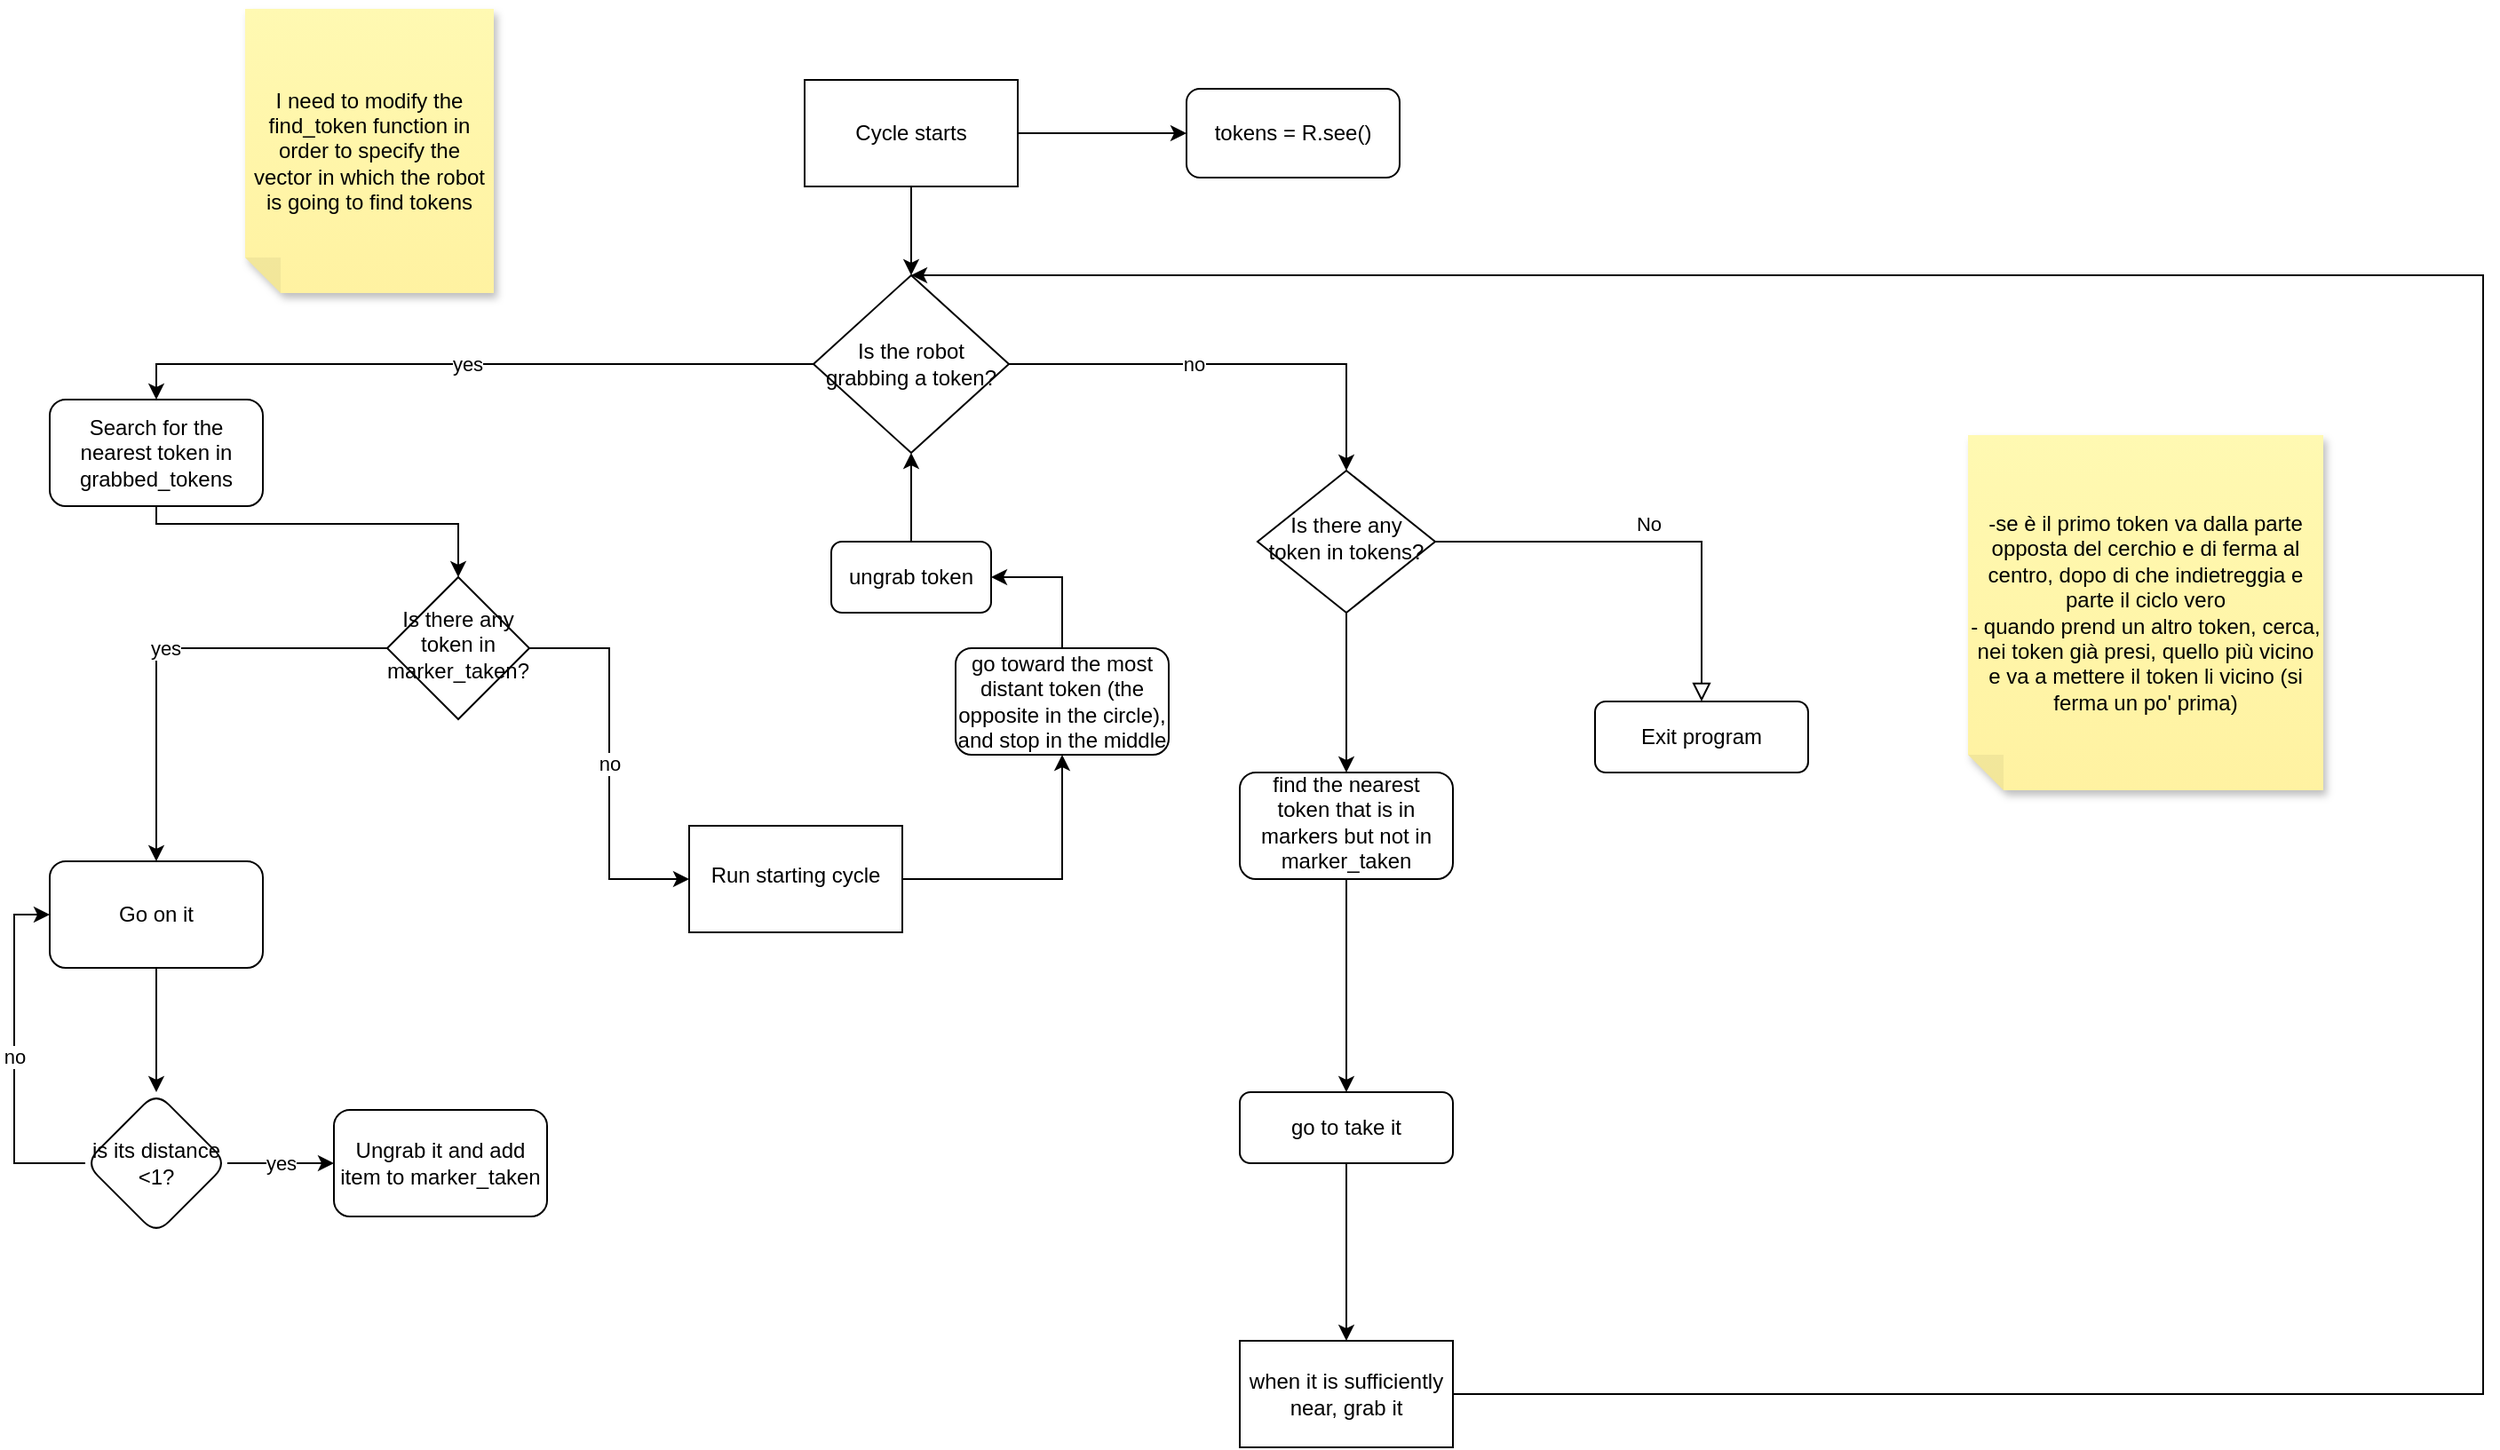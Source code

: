 <mxfile version="22.0.8" type="github">
  <diagram id="C5RBs43oDa-KdzZeNtuy" name="Page-1">
    <mxGraphModel dx="1352" dy="766" grid="1" gridSize="10" guides="1" tooltips="1" connect="1" arrows="1" fold="1" page="1" pageScale="1" pageWidth="827" pageHeight="1169" math="0" shadow="0">
      <root>
        <mxCell id="WIyWlLk6GJQsqaUBKTNV-0" />
        <mxCell id="WIyWlLk6GJQsqaUBKTNV-1" parent="WIyWlLk6GJQsqaUBKTNV-0" />
        <mxCell id="WIyWlLk6GJQsqaUBKTNV-3" value="tokens = R.see()" style="rounded=1;whiteSpace=wrap;html=1;fontSize=12;glass=0;strokeWidth=1;shadow=0;" parent="WIyWlLk6GJQsqaUBKTNV-1" vertex="1">
          <mxGeometry x="710" y="55" width="120" height="50" as="geometry" />
        </mxCell>
        <mxCell id="WIyWlLk6GJQsqaUBKTNV-5" value="No" style="edgeStyle=orthogonalEdgeStyle;rounded=0;html=1;jettySize=auto;orthogonalLoop=1;fontSize=11;endArrow=block;endFill=0;endSize=8;strokeWidth=1;shadow=0;labelBackgroundColor=none;" parent="WIyWlLk6GJQsqaUBKTNV-1" source="WIyWlLk6GJQsqaUBKTNV-6" target="WIyWlLk6GJQsqaUBKTNV-7" edge="1">
          <mxGeometry y="10" relative="1" as="geometry">
            <mxPoint as="offset" />
          </mxGeometry>
        </mxCell>
        <mxCell id="lIqA0gHBdLy89TZlDavp-9" style="edgeStyle=orthogonalEdgeStyle;rounded=0;orthogonalLoop=1;jettySize=auto;html=1;entryX=0.5;entryY=0;entryDx=0;entryDy=0;" edge="1" parent="WIyWlLk6GJQsqaUBKTNV-1" source="WIyWlLk6GJQsqaUBKTNV-6" target="vHtTvjR8Igylle6YmEUF-44">
          <mxGeometry relative="1" as="geometry" />
        </mxCell>
        <mxCell id="WIyWlLk6GJQsqaUBKTNV-6" value="Is there any token in tokens?" style="rhombus;whiteSpace=wrap;html=1;shadow=0;fontFamily=Helvetica;fontSize=12;align=center;strokeWidth=1;spacing=6;spacingTop=-4;" parent="WIyWlLk6GJQsqaUBKTNV-1" vertex="1">
          <mxGeometry x="750" y="270" width="100" height="80" as="geometry" />
        </mxCell>
        <mxCell id="WIyWlLk6GJQsqaUBKTNV-7" value="Exit program" style="rounded=1;whiteSpace=wrap;html=1;fontSize=12;glass=0;strokeWidth=1;shadow=0;" parent="WIyWlLk6GJQsqaUBKTNV-1" vertex="1">
          <mxGeometry x="940" y="400" width="120" height="40" as="geometry" />
        </mxCell>
        <mxCell id="vHtTvjR8Igylle6YmEUF-21" value="" style="edgeStyle=orthogonalEdgeStyle;rounded=0;orthogonalLoop=1;jettySize=auto;html=1;" parent="WIyWlLk6GJQsqaUBKTNV-1" source="WIyWlLk6GJQsqaUBKTNV-11" edge="1">
          <mxGeometry relative="1" as="geometry">
            <mxPoint x="800" y="760" as="targetPoint" />
          </mxGeometry>
        </mxCell>
        <mxCell id="WIyWlLk6GJQsqaUBKTNV-11" value="go to take it" style="rounded=1;whiteSpace=wrap;html=1;fontSize=12;glass=0;strokeWidth=1;shadow=0;" parent="WIyWlLk6GJQsqaUBKTNV-1" vertex="1">
          <mxGeometry x="740" y="620" width="120" height="40" as="geometry" />
        </mxCell>
        <mxCell id="vHtTvjR8Igylle6YmEUF-16" value="" style="edgeStyle=orthogonalEdgeStyle;rounded=0;orthogonalLoop=1;jettySize=auto;html=1;" parent="WIyWlLk6GJQsqaUBKTNV-1" source="vHtTvjR8Igylle6YmEUF-0" target="vHtTvjR8Igylle6YmEUF-1" edge="1">
          <mxGeometry relative="1" as="geometry" />
        </mxCell>
        <mxCell id="vHtTvjR8Igylle6YmEUF-19" value="" style="edgeStyle=orthogonalEdgeStyle;rounded=0;orthogonalLoop=1;jettySize=auto;html=1;" parent="WIyWlLk6GJQsqaUBKTNV-1" source="vHtTvjR8Igylle6YmEUF-0" target="WIyWlLk6GJQsqaUBKTNV-3" edge="1">
          <mxGeometry relative="1" as="geometry" />
        </mxCell>
        <mxCell id="vHtTvjR8Igylle6YmEUF-0" value="Cycle starts" style="rounded=0;whiteSpace=wrap;html=1;" parent="WIyWlLk6GJQsqaUBKTNV-1" vertex="1">
          <mxGeometry x="495" y="50" width="120" height="60" as="geometry" />
        </mxCell>
        <mxCell id="lIqA0gHBdLy89TZlDavp-0" value="yes" style="edgeStyle=orthogonalEdgeStyle;rounded=0;orthogonalLoop=1;jettySize=auto;html=1;entryX=0.5;entryY=0;entryDx=0;entryDy=0;" edge="1" parent="WIyWlLk6GJQsqaUBKTNV-1" source="vHtTvjR8Igylle6YmEUF-1" target="vHtTvjR8Igylle6YmEUF-26">
          <mxGeometry relative="1" as="geometry" />
        </mxCell>
        <mxCell id="vHtTvjR8Igylle6YmEUF-1" value="Is the robot grabbing a token?" style="rhombus;whiteSpace=wrap;html=1;" parent="WIyWlLk6GJQsqaUBKTNV-1" vertex="1">
          <mxGeometry x="500" y="160" width="110" height="100" as="geometry" />
        </mxCell>
        <mxCell id="vHtTvjR8Igylle6YmEUF-4" value="no" style="endArrow=classic;html=1;rounded=0;entryX=0.5;entryY=0;entryDx=0;entryDy=0;" parent="WIyWlLk6GJQsqaUBKTNV-1" target="WIyWlLk6GJQsqaUBKTNV-6" edge="1">
          <mxGeometry x="-0.167" width="50" height="50" relative="1" as="geometry">
            <mxPoint x="610.0" y="210" as="sourcePoint" />
            <mxPoint x="830.0" y="410" as="targetPoint" />
            <Array as="points">
              <mxPoint x="800" y="210" />
            </Array>
            <mxPoint as="offset" />
          </mxGeometry>
        </mxCell>
        <mxCell id="vHtTvjR8Igylle6YmEUF-17" value="&lt;div&gt;-se è il primo token va dalla parte opposta del cerchio e di ferma al centro, dopo di che indietreggia e parte il ciclo vero&lt;/div&gt;&lt;div&gt;- quando prend un altro token, cerca, nei token già presi, quello più vicino e va a mettere il token li vicino (si ferma un po&#39; prima)&lt;br&gt;&lt;/div&gt;" style="shape=note;whiteSpace=wrap;html=1;backgroundOutline=1;fontColor=#000000;darkOpacity=0.05;fillColor=#FFF9B2;strokeColor=none;fillStyle=solid;direction=west;gradientDirection=north;gradientColor=#FFF2A1;shadow=1;size=20;pointerEvents=1;" parent="WIyWlLk6GJQsqaUBKTNV-1" vertex="1">
          <mxGeometry x="1150" y="250" width="200" height="200" as="geometry" />
        </mxCell>
        <mxCell id="vHtTvjR8Igylle6YmEUF-23" value="" style="edgeStyle=orthogonalEdgeStyle;rounded=0;orthogonalLoop=1;jettySize=auto;html=1;entryX=0.5;entryY=0;entryDx=0;entryDy=0;" parent="WIyWlLk6GJQsqaUBKTNV-1" target="vHtTvjR8Igylle6YmEUF-1" edge="1">
          <mxGeometry relative="1" as="geometry">
            <mxPoint x="940" y="780" as="targetPoint" />
            <Array as="points">
              <mxPoint x="1440" y="790" />
              <mxPoint x="1440" y="160" />
            </Array>
            <mxPoint x="860" y="790" as="sourcePoint" />
          </mxGeometry>
        </mxCell>
        <mxCell id="lIqA0gHBdLy89TZlDavp-1" style="edgeStyle=orthogonalEdgeStyle;rounded=0;orthogonalLoop=1;jettySize=auto;html=1;entryX=0.5;entryY=0;entryDx=0;entryDy=0;" edge="1" parent="WIyWlLk6GJQsqaUBKTNV-1" source="vHtTvjR8Igylle6YmEUF-26" target="vHtTvjR8Igylle6YmEUF-27">
          <mxGeometry relative="1" as="geometry">
            <Array as="points">
              <mxPoint x="130" y="300" />
              <mxPoint x="300" y="300" />
            </Array>
          </mxGeometry>
        </mxCell>
        <mxCell id="vHtTvjR8Igylle6YmEUF-26" value="Search for the nearest token in grabbed_tokens" style="rounded=1;whiteSpace=wrap;html=1;" parent="WIyWlLk6GJQsqaUBKTNV-1" vertex="1">
          <mxGeometry x="70" y="230" width="120" height="60" as="geometry" />
        </mxCell>
        <mxCell id="lIqA0gHBdLy89TZlDavp-2" value="no" style="edgeStyle=orthogonalEdgeStyle;rounded=0;orthogonalLoop=1;jettySize=auto;html=1;entryX=0;entryY=0.5;entryDx=0;entryDy=0;" edge="1" parent="WIyWlLk6GJQsqaUBKTNV-1" source="vHtTvjR8Igylle6YmEUF-27" target="vHtTvjR8Igylle6YmEUF-30">
          <mxGeometry relative="1" as="geometry" />
        </mxCell>
        <mxCell id="lIqA0gHBdLy89TZlDavp-3" value="yes" style="edgeStyle=orthogonalEdgeStyle;rounded=0;orthogonalLoop=1;jettySize=auto;html=1;entryX=0.5;entryY=0;entryDx=0;entryDy=0;" edge="1" parent="WIyWlLk6GJQsqaUBKTNV-1" source="vHtTvjR8Igylle6YmEUF-27" target="vHtTvjR8Igylle6YmEUF-37">
          <mxGeometry relative="1" as="geometry" />
        </mxCell>
        <mxCell id="vHtTvjR8Igylle6YmEUF-27" value="Is there any token in marker_taken?" style="rhombus;whiteSpace=wrap;html=1;shadow=0;strokeWidth=1;spacing=6;spacingTop=-4;" parent="WIyWlLk6GJQsqaUBKTNV-1" vertex="1">
          <mxGeometry x="260" y="330" width="80" height="80" as="geometry" />
        </mxCell>
        <mxCell id="lIqA0gHBdLy89TZlDavp-5" style="edgeStyle=orthogonalEdgeStyle;rounded=0;orthogonalLoop=1;jettySize=auto;html=1;entryX=0.5;entryY=1;entryDx=0;entryDy=0;" edge="1" parent="WIyWlLk6GJQsqaUBKTNV-1" source="vHtTvjR8Igylle6YmEUF-30" target="lIqA0gHBdLy89TZlDavp-4">
          <mxGeometry relative="1" as="geometry" />
        </mxCell>
        <mxCell id="vHtTvjR8Igylle6YmEUF-30" value="Run starting cycle" style="whiteSpace=wrap;html=1;shadow=0;strokeWidth=1;spacing=6;spacingTop=-4;" parent="WIyWlLk6GJQsqaUBKTNV-1" vertex="1">
          <mxGeometry x="430" y="470" width="120" height="60" as="geometry" />
        </mxCell>
        <mxCell id="vHtTvjR8Igylle6YmEUF-36" value="I need to modify the find_token function in order to specify the vector in which the robot is going to find tokens" style="shape=note;whiteSpace=wrap;html=1;backgroundOutline=1;fontColor=#000000;darkOpacity=0.05;fillColor=#FFF9B2;strokeColor=none;fillStyle=solid;direction=west;gradientDirection=north;gradientColor=#FFF2A1;shadow=1;size=20;pointerEvents=1;" parent="WIyWlLk6GJQsqaUBKTNV-1" vertex="1">
          <mxGeometry x="180" y="10" width="140" height="160" as="geometry" />
        </mxCell>
        <mxCell id="vHtTvjR8Igylle6YmEUF-40" value="" style="edgeStyle=orthogonalEdgeStyle;rounded=0;orthogonalLoop=1;jettySize=auto;html=1;" parent="WIyWlLk6GJQsqaUBKTNV-1" source="vHtTvjR8Igylle6YmEUF-37" target="vHtTvjR8Igylle6YmEUF-39" edge="1">
          <mxGeometry relative="1" as="geometry" />
        </mxCell>
        <mxCell id="vHtTvjR8Igylle6YmEUF-37" value="Go on it" style="whiteSpace=wrap;html=1;rounded=1;" parent="WIyWlLk6GJQsqaUBKTNV-1" vertex="1">
          <mxGeometry x="70" y="490" width="120" height="60" as="geometry" />
        </mxCell>
        <mxCell id="vHtTvjR8Igylle6YmEUF-42" value="yes" style="edgeStyle=orthogonalEdgeStyle;rounded=0;orthogonalLoop=1;jettySize=auto;html=1;" parent="WIyWlLk6GJQsqaUBKTNV-1" source="vHtTvjR8Igylle6YmEUF-39" target="vHtTvjR8Igylle6YmEUF-41" edge="1">
          <mxGeometry relative="1" as="geometry" />
        </mxCell>
        <mxCell id="vHtTvjR8Igylle6YmEUF-43" value="no" style="edgeStyle=orthogonalEdgeStyle;rounded=0;orthogonalLoop=1;jettySize=auto;html=1;entryX=0;entryY=0.5;entryDx=0;entryDy=0;" parent="WIyWlLk6GJQsqaUBKTNV-1" source="vHtTvjR8Igylle6YmEUF-39" target="vHtTvjR8Igylle6YmEUF-37" edge="1">
          <mxGeometry relative="1" as="geometry">
            <Array as="points">
              <mxPoint x="50" y="660" />
              <mxPoint x="50" y="520" />
            </Array>
          </mxGeometry>
        </mxCell>
        <mxCell id="vHtTvjR8Igylle6YmEUF-39" value="is its distance &amp;lt;1?" style="rhombus;whiteSpace=wrap;html=1;rounded=1;" parent="WIyWlLk6GJQsqaUBKTNV-1" vertex="1">
          <mxGeometry x="90" y="620" width="80" height="80" as="geometry" />
        </mxCell>
        <mxCell id="vHtTvjR8Igylle6YmEUF-41" value="Ungrab it and add item to marker_taken" style="whiteSpace=wrap;html=1;rounded=1;" parent="WIyWlLk6GJQsqaUBKTNV-1" vertex="1">
          <mxGeometry x="230" y="630" width="120" height="60" as="geometry" />
        </mxCell>
        <mxCell id="vHtTvjR8Igylle6YmEUF-46" value="" style="edgeStyle=orthogonalEdgeStyle;rounded=0;orthogonalLoop=1;jettySize=auto;html=1;" parent="WIyWlLk6GJQsqaUBKTNV-1" source="vHtTvjR8Igylle6YmEUF-44" edge="1">
          <mxGeometry relative="1" as="geometry">
            <mxPoint x="800" y="620" as="targetPoint" />
          </mxGeometry>
        </mxCell>
        <mxCell id="vHtTvjR8Igylle6YmEUF-44" value="find the nearest token that is in markers but not in marker_taken " style="rounded=1;whiteSpace=wrap;html=1;shadow=0;strokeWidth=1;spacing=6;spacingTop=-4;" parent="WIyWlLk6GJQsqaUBKTNV-1" vertex="1">
          <mxGeometry x="740" y="440" width="120" height="60" as="geometry" />
        </mxCell>
        <mxCell id="lIqA0gHBdLy89TZlDavp-7" style="edgeStyle=orthogonalEdgeStyle;rounded=0;orthogonalLoop=1;jettySize=auto;html=1;entryX=1;entryY=0.5;entryDx=0;entryDy=0;" edge="1" parent="WIyWlLk6GJQsqaUBKTNV-1" source="lIqA0gHBdLy89TZlDavp-4" target="lIqA0gHBdLy89TZlDavp-6">
          <mxGeometry relative="1" as="geometry" />
        </mxCell>
        <mxCell id="lIqA0gHBdLy89TZlDavp-4" value="go toward the most distant token (the opposite in the circle), and stop in the middle" style="rounded=1;whiteSpace=wrap;html=1;" vertex="1" parent="WIyWlLk6GJQsqaUBKTNV-1">
          <mxGeometry x="580" y="370" width="120" height="60" as="geometry" />
        </mxCell>
        <mxCell id="lIqA0gHBdLy89TZlDavp-8" style="edgeStyle=orthogonalEdgeStyle;rounded=0;orthogonalLoop=1;jettySize=auto;html=1;exitX=0.5;exitY=0;exitDx=0;exitDy=0;entryX=0.5;entryY=1;entryDx=0;entryDy=0;" edge="1" parent="WIyWlLk6GJQsqaUBKTNV-1" source="lIqA0gHBdLy89TZlDavp-6" target="vHtTvjR8Igylle6YmEUF-1">
          <mxGeometry relative="1" as="geometry" />
        </mxCell>
        <mxCell id="lIqA0gHBdLy89TZlDavp-6" value="ungrab token" style="rounded=1;whiteSpace=wrap;html=1;" vertex="1" parent="WIyWlLk6GJQsqaUBKTNV-1">
          <mxGeometry x="510" y="310" width="90" height="40" as="geometry" />
        </mxCell>
        <mxCell id="lIqA0gHBdLy89TZlDavp-10" value="when it is sufficiently near, grab it" style="rounded=0;whiteSpace=wrap;html=1;" vertex="1" parent="WIyWlLk6GJQsqaUBKTNV-1">
          <mxGeometry x="740" y="760" width="120" height="60" as="geometry" />
        </mxCell>
      </root>
    </mxGraphModel>
  </diagram>
</mxfile>
